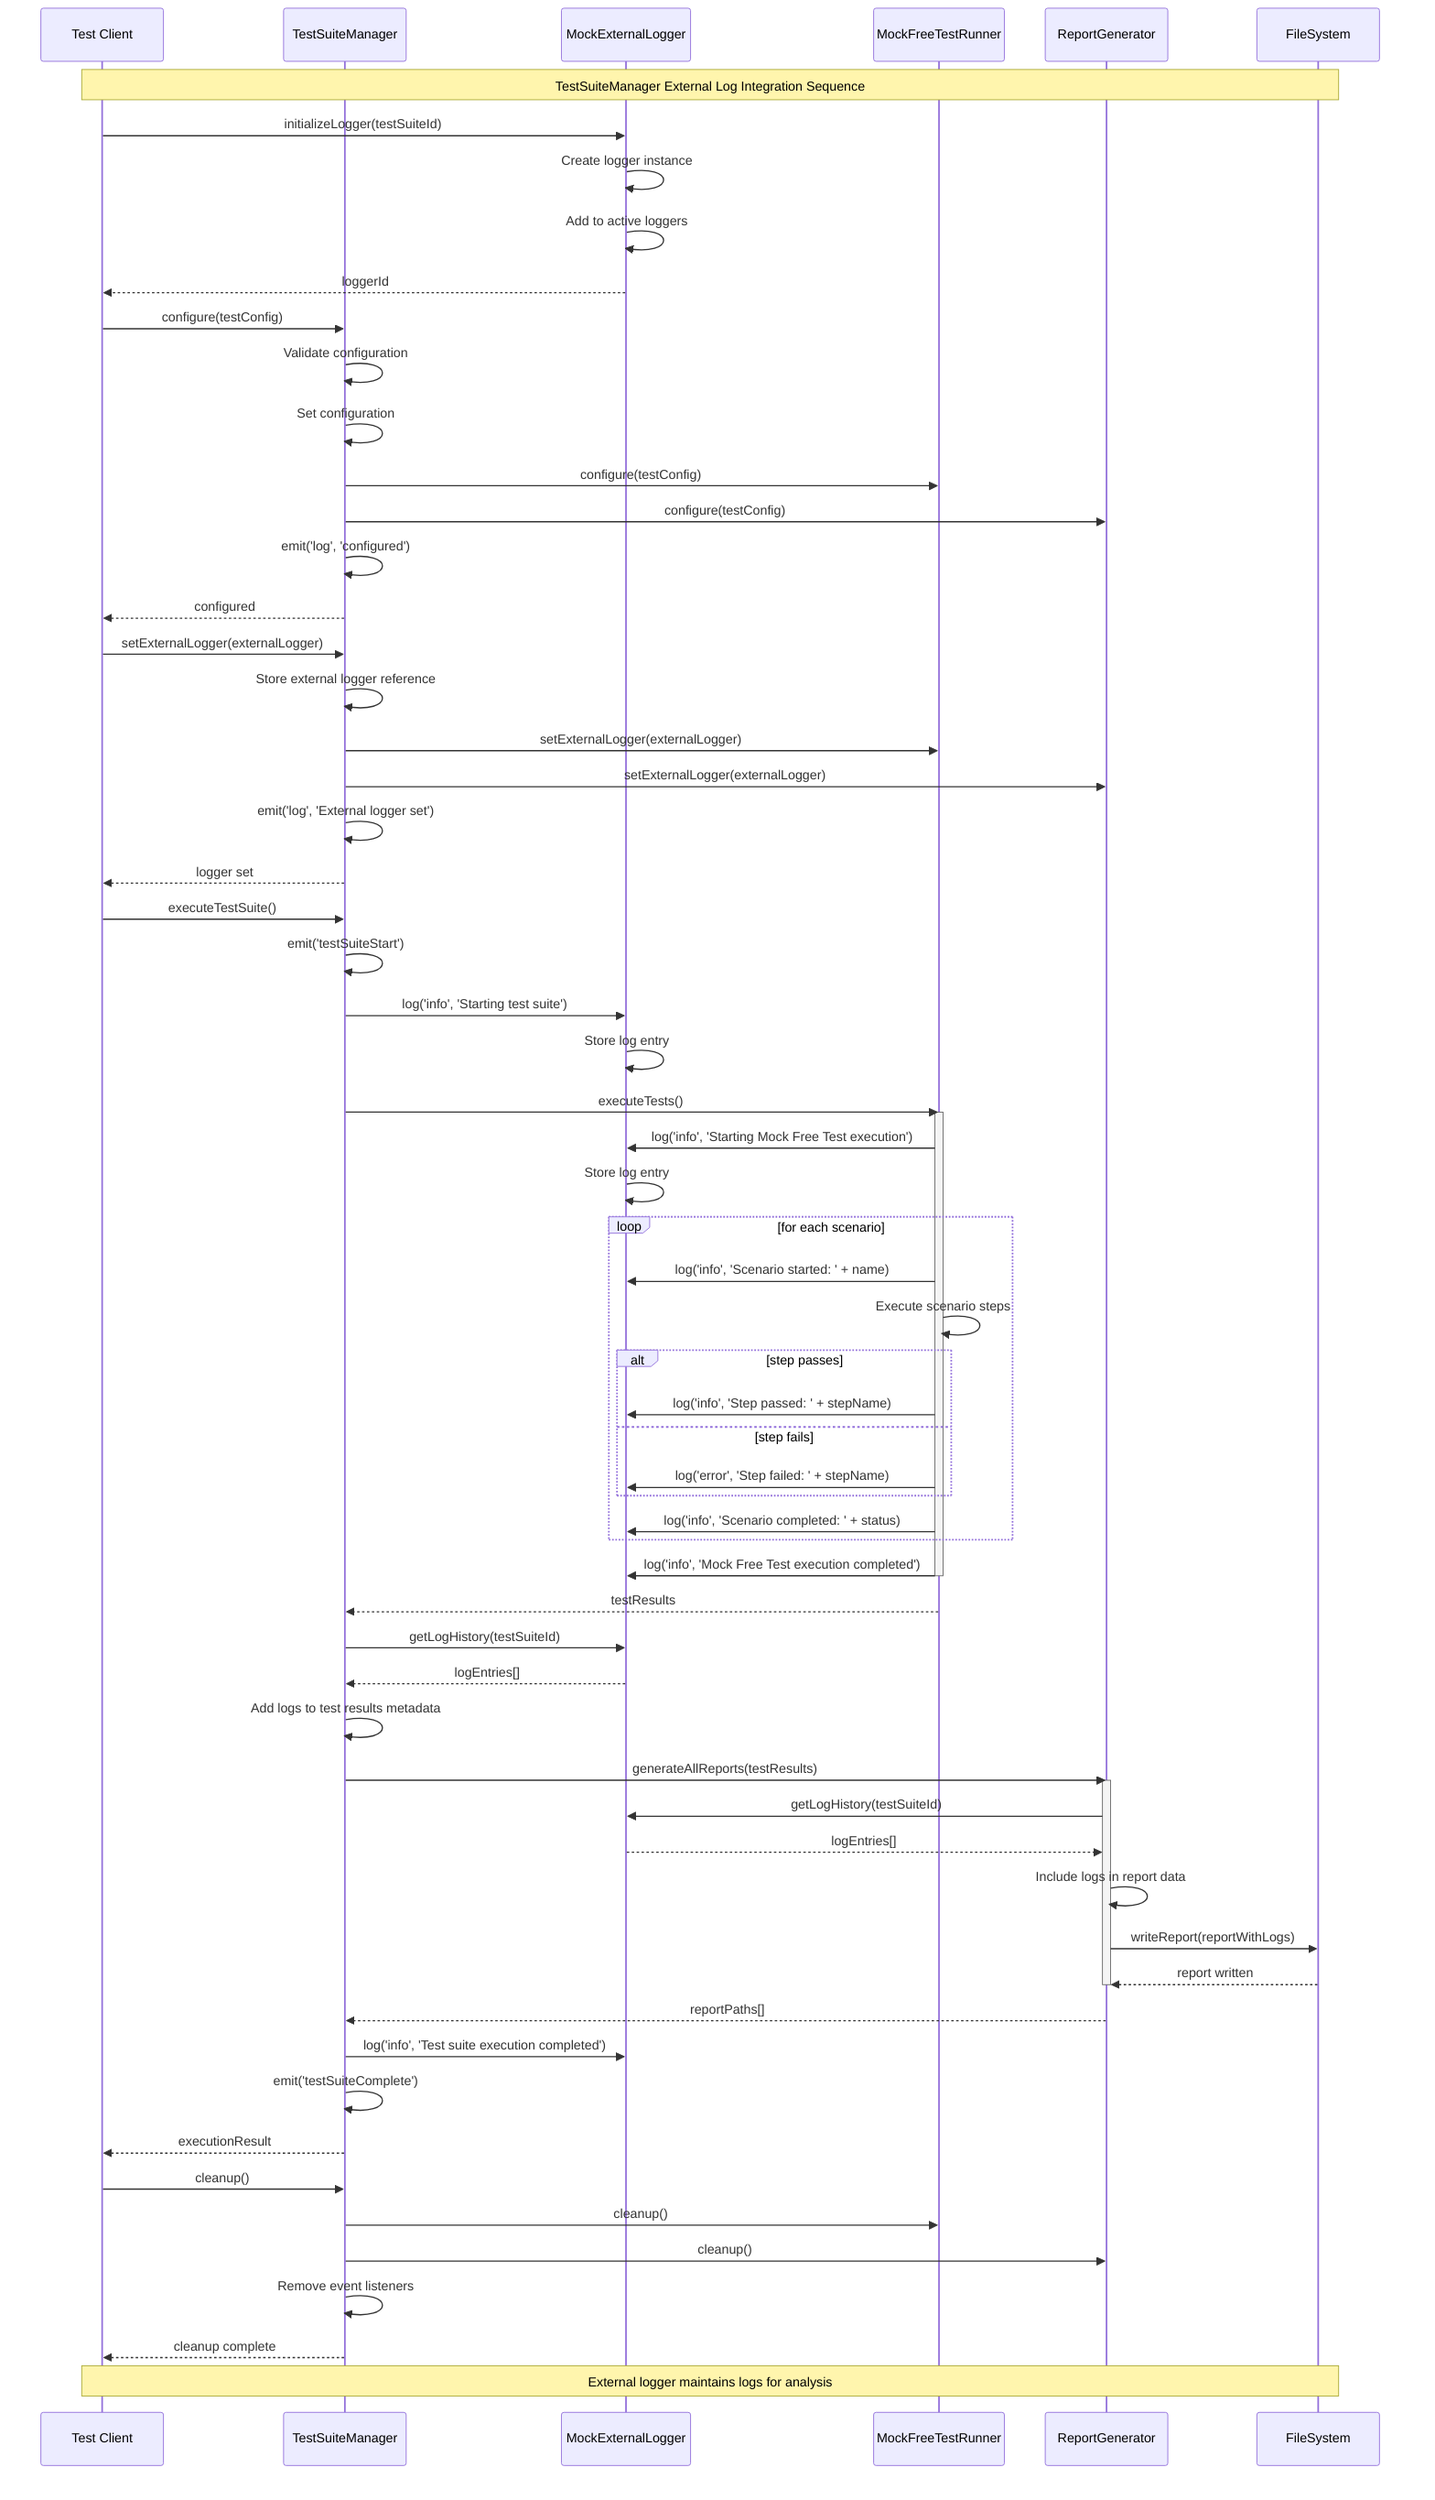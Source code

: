 sequenceDiagram
    participant Client as Test Client
    participant TSM as TestSuiteManager
    participant MEL as MockExternalLogger
    participant MFTR as MockFreeTestRunner
    participant RG as ReportGenerator
    participant FS as FileSystem

    Note over Client, FS: TestSuiteManager External Log Integration Sequence

    %% Logger Initialization
    Client->>MEL: initializeLogger(testSuiteId)
    MEL->>MEL: Create logger instance
    MEL->>MEL: Add to active loggers
    MEL-->>Client: loggerId

    %% TestSuiteManager Configuration
    Client->>TSM: configure(testConfig)
    TSM->>TSM: Validate configuration
    TSM->>TSM: Set configuration
    TSM->>MFTR: configure(testConfig)
    TSM->>RG: configure(testConfig)
    TSM->>TSM: emit('log', 'configured')
    TSM-->>Client: configured

    %% External Logger Integration
    Client->>TSM: setExternalLogger(externalLogger)
    TSM->>TSM: Store external logger reference
    TSM->>MFTR: setExternalLogger(externalLogger)
    TSM->>RG: setExternalLogger(externalLogger)
    TSM->>TSM: emit('log', 'External logger set')
    TSM-->>Client: logger set

    %% Test Execution with Logging
    Client->>TSM: executeTestSuite()
    TSM->>TSM: emit('testSuiteStart')
    TSM->>MEL: log('info', 'Starting test suite')
    MEL->>MEL: Store log entry
    
    TSM->>MFTR: executeTests()
    activate MFTR
    
    %% MockFreeTestRunner Execution with Logging
    MFTR->>MEL: log('info', 'Starting Mock Free Test execution')
    MEL->>MEL: Store log entry
    
    loop for each scenario
        MFTR->>MEL: log('info', 'Scenario started: ' + name)
        MFTR->>MFTR: Execute scenario steps
        
        alt step passes
            MFTR->>MEL: log('info', 'Step passed: ' + stepName)
        else step fails
            MFTR->>MEL: log('error', 'Step failed: ' + stepName)
        end
        
        MFTR->>MEL: log('info', 'Scenario completed: ' + status)
    end
    
    MFTR->>MEL: log('info', 'Mock Free Test execution completed')
    deactivate MFTR
    MFTR-->>TSM: testResults

    %% Report Generation with Logs
    TSM->>MEL: getLogHistory(testSuiteId)
    MEL-->>TSM: logEntries[]
    
    TSM->>TSM: Add logs to test results metadata
    TSM->>RG: generateAllReports(testResults)
    activate RG
    
    RG->>MEL: getLogHistory(testSuiteId)
    MEL-->>RG: logEntries[]
    
    RG->>RG: Include logs in report data
    RG->>FS: writeReport(reportWithLogs)
    FS-->>RG: report written
    
    deactivate RG
    RG-->>TSM: reportPaths[]
    
    TSM->>MEL: log('info', 'Test suite execution completed')
    TSM->>TSM: emit('testSuiteComplete')
    TSM-->>Client: executionResult

    %% Cleanup
    Client->>TSM: cleanup()
    TSM->>MFTR: cleanup()
    TSM->>RG: cleanup()
    TSM->>TSM: Remove event listeners
    TSM-->>Client: cleanup complete

    Note over Client, FS: External logger maintains logs for analysis